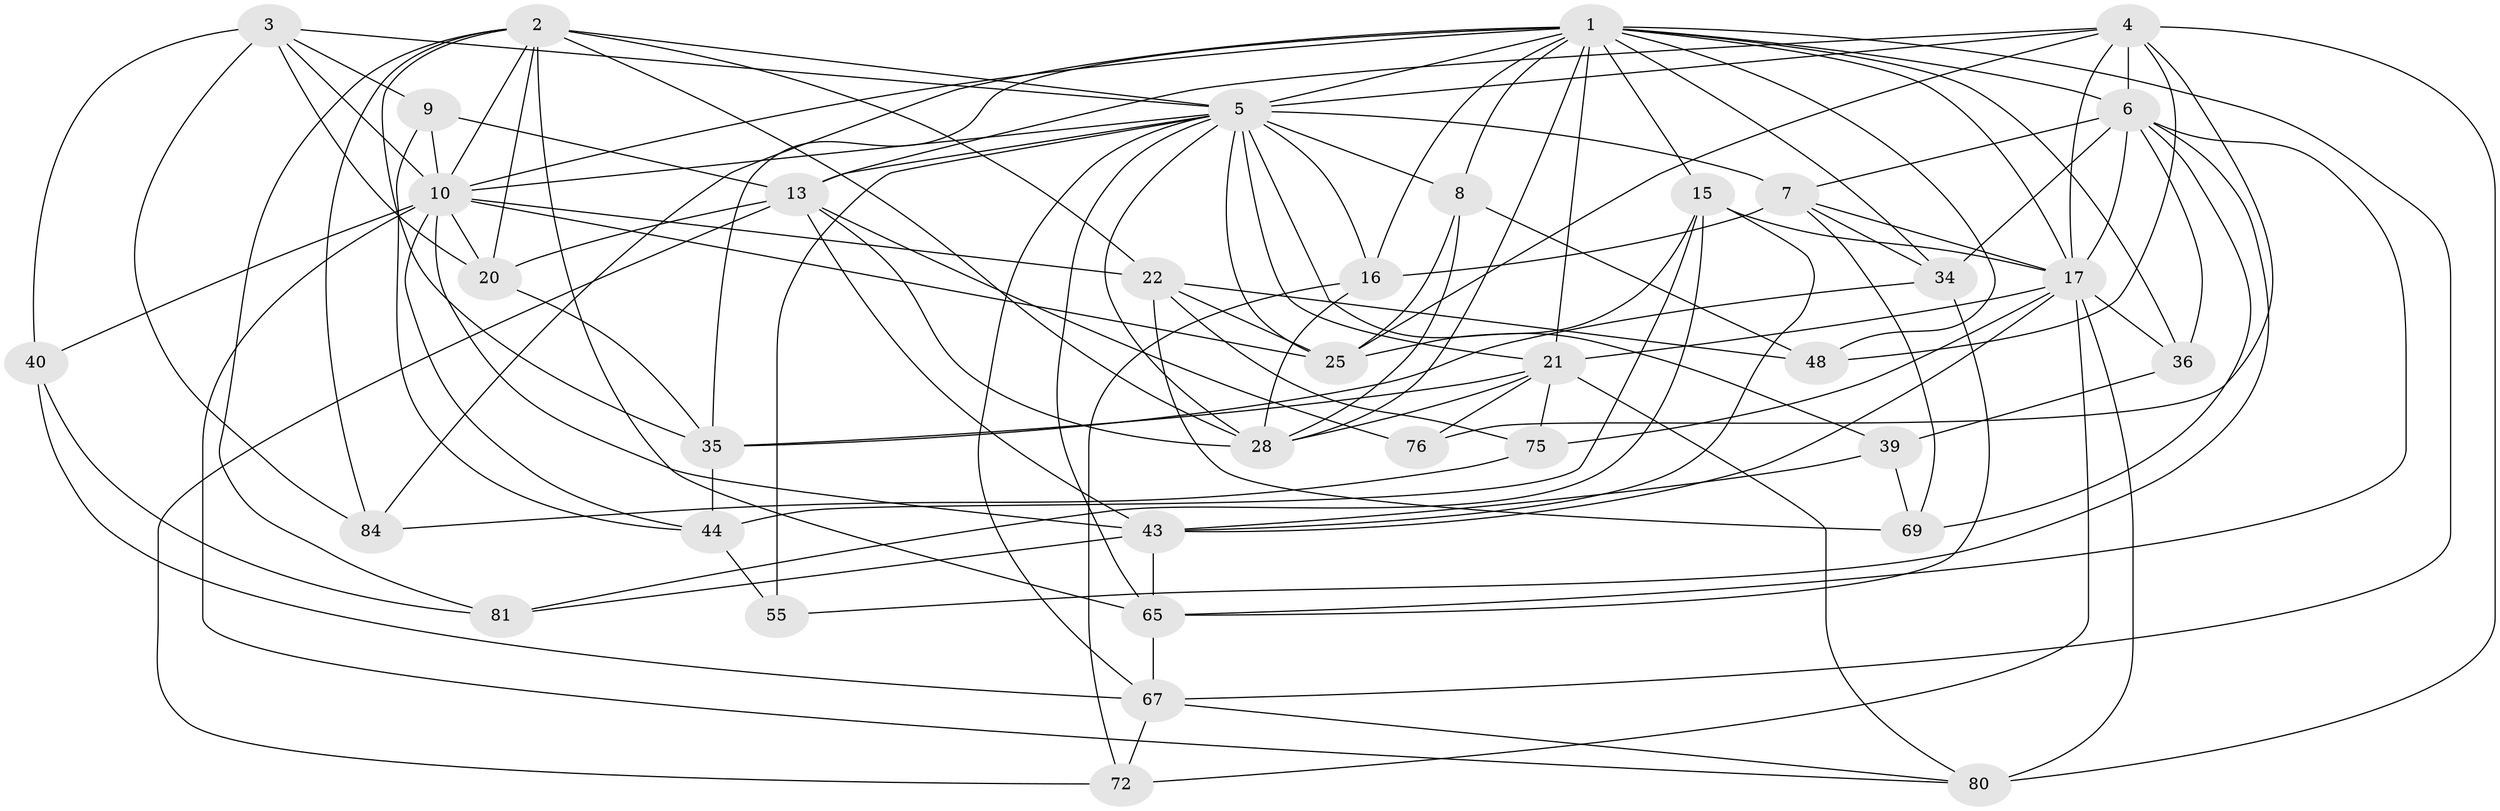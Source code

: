 // original degree distribution, {4: 1.0}
// Generated by graph-tools (version 1.1) at 2025/20/03/04/25 18:20:36]
// undirected, 37 vertices, 117 edges
graph export_dot {
graph [start="1"]
  node [color=gray90,style=filled];
  1 [super="+46+19+86"];
  2 [super="+14"];
  3 [super="+57"];
  4 [super="+38+52+68"];
  5 [super="+49+26+11"];
  6 [super="+18+12"];
  7 [super="+73"];
  8 [super="+58"];
  9;
  10 [super="+29+24+33"];
  13 [super="+51+50"];
  15 [super="+31"];
  16 [super="+30"];
  17 [super="+82+23"];
  20 [super="+63"];
  21 [super="+41+77+56"];
  22 [super="+54"];
  25 [super="+45"];
  28 [super="+79+71"];
  34 [super="+59"];
  35 [super="+66+90"];
  36;
  39;
  40;
  43 [super="+89"];
  44 [super="+47"];
  48;
  55;
  65 [super="+78"];
  67 [super="+74"];
  69;
  72;
  75;
  76;
  80 [super="+83"];
  81;
  84;
  1 -- 48;
  1 -- 34;
  1 -- 67;
  1 -- 36;
  1 -- 84;
  1 -- 17 [weight=2];
  1 -- 10;
  1 -- 16;
  1 -- 28;
  1 -- 21;
  1 -- 6;
  1 -- 35;
  1 -- 5;
  1 -- 8;
  1 -- 15;
  2 -- 10;
  2 -- 5;
  2 -- 65;
  2 -- 35;
  2 -- 81;
  2 -- 84;
  2 -- 22;
  2 -- 28;
  2 -- 20 [weight=2];
  3 -- 40;
  3 -- 9;
  3 -- 84;
  3 -- 10;
  3 -- 5;
  3 -- 20;
  4 -- 6 [weight=2];
  4 -- 48;
  4 -- 17;
  4 -- 76;
  4 -- 5;
  4 -- 25;
  4 -- 80 [weight=2];
  4 -- 13;
  5 -- 65;
  5 -- 16 [weight=2];
  5 -- 13;
  5 -- 39;
  5 -- 8 [weight=2];
  5 -- 55 [weight=2];
  5 -- 10;
  5 -- 25;
  5 -- 28;
  5 -- 21 [weight=2];
  5 -- 7;
  5 -- 67;
  6 -- 65;
  6 -- 36;
  6 -- 55;
  6 -- 7;
  6 -- 17;
  6 -- 34;
  6 -- 69;
  7 -- 69;
  7 -- 17;
  7 -- 16;
  7 -- 34;
  8 -- 25;
  8 -- 48;
  8 -- 28;
  9 -- 13;
  9 -- 44;
  9 -- 10;
  10 -- 80;
  10 -- 20;
  10 -- 40;
  10 -- 25;
  10 -- 43;
  10 -- 22;
  10 -- 44;
  13 -- 76 [weight=2];
  13 -- 43 [weight=2];
  13 -- 20;
  13 -- 72;
  13 -- 28;
  15 -- 25;
  15 -- 43;
  15 -- 17;
  15 -- 81;
  15 -- 44;
  16 -- 72;
  16 -- 28;
  17 -- 80;
  17 -- 36;
  17 -- 72;
  17 -- 75;
  17 -- 43;
  17 -- 21;
  20 -- 35;
  21 -- 75;
  21 -- 35;
  21 -- 28 [weight=2];
  21 -- 80;
  21 -- 76;
  22 -- 48;
  22 -- 25;
  22 -- 75;
  22 -- 69;
  34 -- 65;
  34 -- 35 [weight=2];
  35 -- 44 [weight=2];
  36 -- 39;
  39 -- 69;
  39 -- 43;
  40 -- 81;
  40 -- 67;
  43 -- 65;
  43 -- 81;
  44 -- 55;
  65 -- 67;
  67 -- 72;
  67 -- 80;
  75 -- 84;
}
